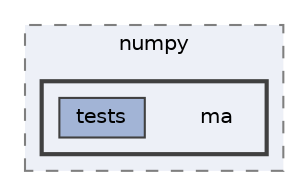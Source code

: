 digraph "/home/jam/Research/IRES-2025/dev/src/llm-scripts/testing/hypothesis-testing/hyp-env/lib/python3.12/site-packages/numpy/ma"
{
 // LATEX_PDF_SIZE
  bgcolor="transparent";
  edge [fontname=Helvetica,fontsize=10,labelfontname=Helvetica,labelfontsize=10];
  node [fontname=Helvetica,fontsize=10,shape=box,height=0.2,width=0.4];
  compound=true
  subgraph clusterdir_2c642f87bc556e878af6fc431ed0cc78 {
    graph [ bgcolor="#edf0f7", pencolor="grey50", label="numpy", fontname=Helvetica,fontsize=10 style="filled,dashed", URL="dir_2c642f87bc556e878af6fc431ed0cc78.html",tooltip=""]
  subgraph clusterdir_862302d344a9f5bbfd10b99904750526 {
    graph [ bgcolor="#edf0f7", pencolor="grey25", label="", fontname=Helvetica,fontsize=10 style="filled,bold", URL="dir_862302d344a9f5bbfd10b99904750526.html",tooltip=""]
    dir_862302d344a9f5bbfd10b99904750526 [shape=plaintext, label="ma"];
  dir_165a69da4214307696b604ac548d0848 [label="tests", fillcolor="#a2b4d6", color="grey25", style="filled", URL="dir_165a69da4214307696b604ac548d0848.html",tooltip=""];
  }
  }
}
